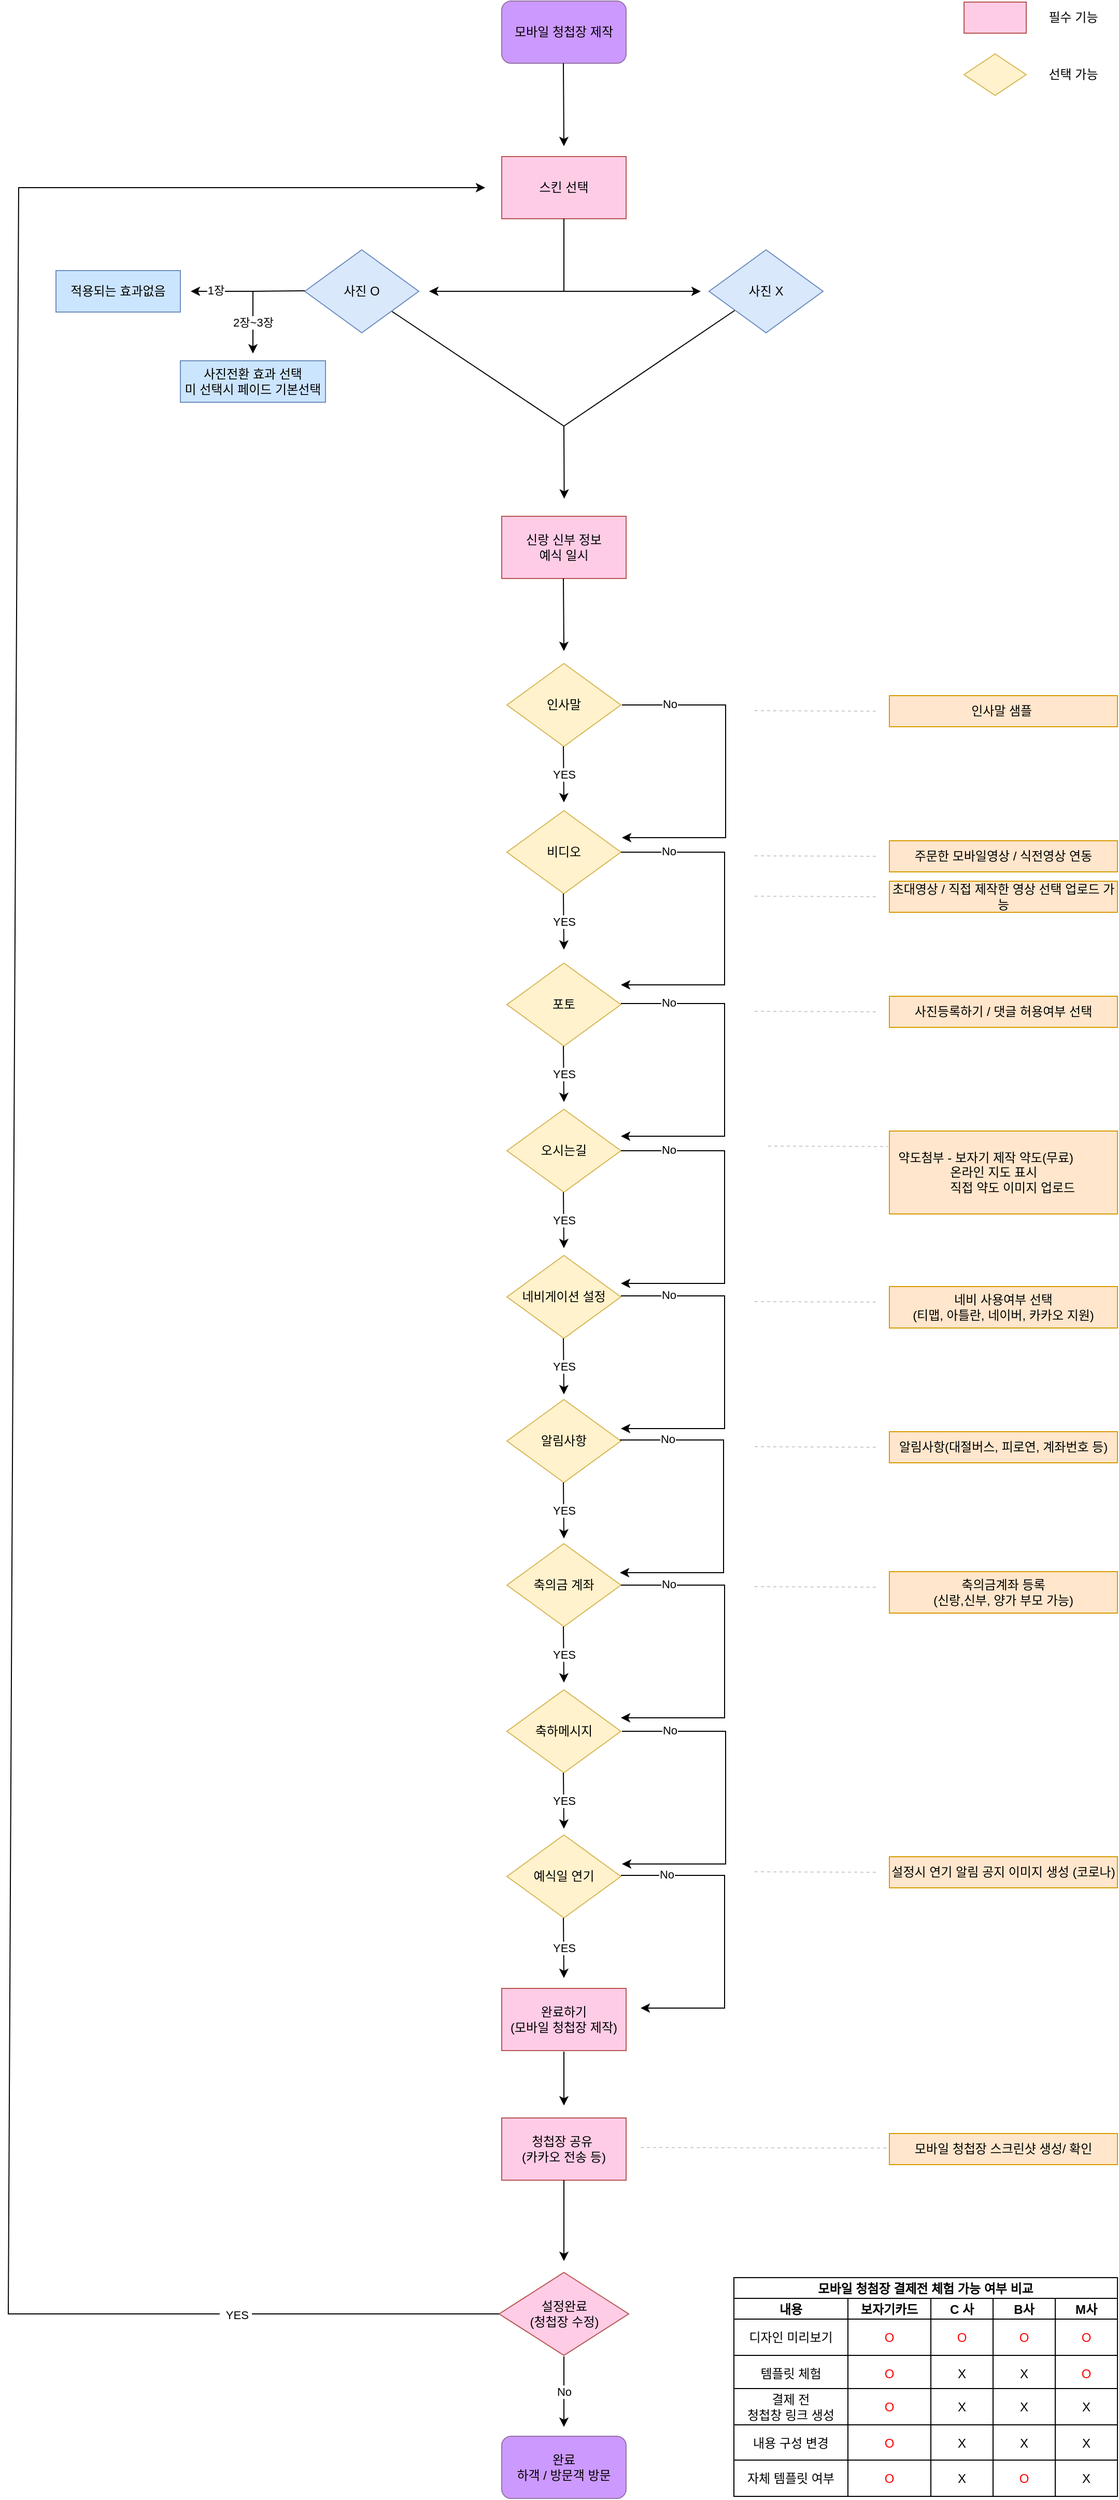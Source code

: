<mxfile version="16.2.4" type="github">
  <diagram id="C46EihjHqX5qRfAGSEHO" name="Page-1">
    <mxGraphModel dx="1904" dy="1021" grid="1" gridSize="10" guides="1" tooltips="1" connect="1" arrows="1" fold="1" page="1" pageScale="1" pageWidth="1169" pageHeight="827" math="0" shadow="0">
      <root>
        <mxCell id="0" />
        <mxCell id="1" parent="0" />
        <mxCell id="3d1nBrbwUyjpSrx7yAmw-16" value="" style="endArrow=none;html=1;rounded=0;" parent="1" target="3d1nBrbwUyjpSrx7yAmw-2" edge="1">
          <mxGeometry width="50" height="50" relative="1" as="geometry">
            <mxPoint x="606" y="450" as="sourcePoint" />
            <mxPoint x="407" y="360" as="targetPoint" />
          </mxGeometry>
        </mxCell>
        <mxCell id="3d1nBrbwUyjpSrx7yAmw-17" value="" style="endArrow=none;html=1;rounded=0;exitX=0.235;exitY=0.722;exitDx=0;exitDy=0;exitPerimeter=0;" parent="1" source="3d1nBrbwUyjpSrx7yAmw-6" edge="1">
          <mxGeometry width="50" height="50" relative="1" as="geometry">
            <mxPoint x="769.517" y="339.285" as="sourcePoint" />
            <mxPoint x="606" y="450" as="targetPoint" />
          </mxGeometry>
        </mxCell>
        <mxCell id="3d1nBrbwUyjpSrx7yAmw-1" value="모바일 청첩장 제작" style="rounded=1;whiteSpace=wrap;html=1;fillColor=#CC99FF;strokeColor=#9673a6;" parent="1" vertex="1">
          <mxGeometry x="546" y="40" width="120" height="60" as="geometry" />
        </mxCell>
        <mxCell id="3d1nBrbwUyjpSrx7yAmw-2" value="사진 O" style="rhombus;whiteSpace=wrap;html=1;fillColor=#dae8fc;strokeColor=#6c8ebf;" parent="1" vertex="1">
          <mxGeometry x="356" y="280" width="110" height="80" as="geometry" />
        </mxCell>
        <mxCell id="3d1nBrbwUyjpSrx7yAmw-3" value="" style="endArrow=classic;html=1;rounded=0;" parent="1" edge="1">
          <mxGeometry width="50" height="50" relative="1" as="geometry">
            <mxPoint x="668" y="320" as="sourcePoint" />
            <mxPoint x="738" y="320" as="targetPoint" />
          </mxGeometry>
        </mxCell>
        <mxCell id="3d1nBrbwUyjpSrx7yAmw-4" value="" style="endArrow=classic;html=1;rounded=0;" parent="1" edge="1">
          <mxGeometry width="50" height="50" relative="1" as="geometry">
            <mxPoint x="706" y="320" as="sourcePoint" />
            <mxPoint x="476" y="320" as="targetPoint" />
          </mxGeometry>
        </mxCell>
        <mxCell id="3d1nBrbwUyjpSrx7yAmw-5" value="스킨 선택" style="rounded=0;whiteSpace=wrap;html=1;fillColor=#FFCCE6;strokeColor=#b85450;" parent="1" vertex="1">
          <mxGeometry x="546" y="190" width="120" height="60" as="geometry" />
        </mxCell>
        <mxCell id="3d1nBrbwUyjpSrx7yAmw-6" value="사진 X" style="rhombus;whiteSpace=wrap;html=1;fillColor=#dae8fc;strokeColor=#6c8ebf;" parent="1" vertex="1">
          <mxGeometry x="746" y="280" width="110" height="80" as="geometry" />
        </mxCell>
        <mxCell id="3d1nBrbwUyjpSrx7yAmw-7" value="" style="endArrow=none;html=1;rounded=0;entryX=0.5;entryY=1;entryDx=0;entryDy=0;" parent="1" target="3d1nBrbwUyjpSrx7yAmw-5" edge="1">
          <mxGeometry width="50" height="50" relative="1" as="geometry">
            <mxPoint x="606" y="320" as="sourcePoint" />
            <mxPoint x="631" y="260" as="targetPoint" />
          </mxGeometry>
        </mxCell>
        <mxCell id="3d1nBrbwUyjpSrx7yAmw-8" value="" style="endArrow=none;html=1;rounded=0;" parent="1" edge="1">
          <mxGeometry width="50" height="50" relative="1" as="geometry">
            <mxPoint x="306" y="320" as="sourcePoint" />
            <mxPoint x="356" y="319.5" as="targetPoint" />
          </mxGeometry>
        </mxCell>
        <mxCell id="3d1nBrbwUyjpSrx7yAmw-9" value="" style="endArrow=classic;html=1;rounded=0;" parent="1" edge="1">
          <mxGeometry width="50" height="50" relative="1" as="geometry">
            <mxPoint x="306" y="320" as="sourcePoint" />
            <mxPoint x="246" y="320" as="targetPoint" />
          </mxGeometry>
        </mxCell>
        <mxCell id="3d1nBrbwUyjpSrx7yAmw-13" value="1장" style="edgeLabel;html=1;align=center;verticalAlign=middle;resizable=0;points=[];" parent="3d1nBrbwUyjpSrx7yAmw-9" vertex="1" connectable="0">
          <mxGeometry x="0.2" y="-1" relative="1" as="geometry">
            <mxPoint as="offset" />
          </mxGeometry>
        </mxCell>
        <mxCell id="3d1nBrbwUyjpSrx7yAmw-12" value="2장~3장" style="endArrow=classic;html=1;rounded=0;" parent="1" edge="1">
          <mxGeometry width="50" height="50" relative="1" as="geometry">
            <mxPoint x="306" y="320" as="sourcePoint" />
            <mxPoint x="306" y="380" as="targetPoint" />
          </mxGeometry>
        </mxCell>
        <mxCell id="3d1nBrbwUyjpSrx7yAmw-14" value="적용되는 효과없음" style="rounded=0;whiteSpace=wrap;html=1;fillColor=#CCE5FF;strokeColor=#6c8ebf;" parent="1" vertex="1">
          <mxGeometry x="116" y="300" width="120" height="40" as="geometry" />
        </mxCell>
        <mxCell id="3d1nBrbwUyjpSrx7yAmw-15" value="사진전환 효과 선택&lt;br&gt;미 선택시 페이드 기본선택" style="rounded=0;whiteSpace=wrap;html=1;fillColor=#CCE5FF;strokeColor=#6c8ebf;" parent="1" vertex="1">
          <mxGeometry x="236" y="387" width="140" height="40" as="geometry" />
        </mxCell>
        <mxCell id="3d1nBrbwUyjpSrx7yAmw-18" value="" style="endArrow=classic;html=1;rounded=0;" parent="1" edge="1">
          <mxGeometry width="50" height="50" relative="1" as="geometry">
            <mxPoint x="606" y="450" as="sourcePoint" />
            <mxPoint x="606.29" y="520" as="targetPoint" />
          </mxGeometry>
        </mxCell>
        <mxCell id="3d1nBrbwUyjpSrx7yAmw-19" value="신랑 신부 정보&lt;br&gt;예식 일시" style="rounded=0;whiteSpace=wrap;html=1;fillColor=#FFCCE6;strokeColor=#b85450;" parent="1" vertex="1">
          <mxGeometry x="546" y="537" width="120" height="60" as="geometry" />
        </mxCell>
        <mxCell id="3d1nBrbwUyjpSrx7yAmw-20" value="인사말" style="rhombus;whiteSpace=wrap;html=1;fillColor=#fff2cc;strokeColor=#d6b656;" parent="1" vertex="1">
          <mxGeometry x="551" y="679" width="110" height="80" as="geometry" />
        </mxCell>
        <mxCell id="3d1nBrbwUyjpSrx7yAmw-21" value="비디오" style="rhombus;whiteSpace=wrap;html=1;fillColor=#fff2cc;strokeColor=#d6b656;" parent="1" vertex="1">
          <mxGeometry x="551" y="821" width="110" height="80" as="geometry" />
        </mxCell>
        <mxCell id="3d1nBrbwUyjpSrx7yAmw-22" value="포토" style="rhombus;whiteSpace=wrap;html=1;fillColor=#fff2cc;strokeColor=#d6b656;" parent="1" vertex="1">
          <mxGeometry x="551" y="968" width="110" height="80" as="geometry" />
        </mxCell>
        <mxCell id="3d1nBrbwUyjpSrx7yAmw-23" value="오시는길" style="rhombus;whiteSpace=wrap;html=1;fillColor=#fff2cc;strokeColor=#d6b656;" parent="1" vertex="1">
          <mxGeometry x="551" y="1109" width="110" height="80" as="geometry" />
        </mxCell>
        <mxCell id="3d1nBrbwUyjpSrx7yAmw-24" value="네비게이션 설정" style="rhombus;whiteSpace=wrap;html=1;fillColor=#fff2cc;strokeColor=#d6b656;" parent="1" vertex="1">
          <mxGeometry x="551" y="1250" width="110" height="80" as="geometry" />
        </mxCell>
        <mxCell id="3d1nBrbwUyjpSrx7yAmw-25" value="알림사항" style="rhombus;whiteSpace=wrap;html=1;fillColor=#fff2cc;strokeColor=#d6b656;" parent="1" vertex="1">
          <mxGeometry x="551" y="1389" width="110" height="80" as="geometry" />
        </mxCell>
        <mxCell id="3d1nBrbwUyjpSrx7yAmw-26" value="축의금 계좌" style="rhombus;whiteSpace=wrap;html=1;fillColor=#fff2cc;strokeColor=#d6b656;" parent="1" vertex="1">
          <mxGeometry x="551" y="1528" width="110" height="80" as="geometry" />
        </mxCell>
        <mxCell id="3d1nBrbwUyjpSrx7yAmw-27" value="축하메시지" style="rhombus;whiteSpace=wrap;html=1;fillColor=#fff2cc;strokeColor=#d6b656;" parent="1" vertex="1">
          <mxGeometry x="551" y="1669" width="110" height="80" as="geometry" />
        </mxCell>
        <mxCell id="3d1nBrbwUyjpSrx7yAmw-28" value="예식일 연기" style="rhombus;whiteSpace=wrap;html=1;fillColor=#fff2cc;strokeColor=#d6b656;" parent="1" vertex="1">
          <mxGeometry x="551" y="1809" width="110" height="80" as="geometry" />
        </mxCell>
        <mxCell id="3d1nBrbwUyjpSrx7yAmw-29" value="" style="endArrow=classic;html=1;rounded=0;" parent="1" edge="1">
          <mxGeometry width="50" height="50" relative="1" as="geometry">
            <mxPoint x="605.5" y="597" as="sourcePoint" />
            <mxPoint x="606" y="667" as="targetPoint" />
          </mxGeometry>
        </mxCell>
        <mxCell id="3d1nBrbwUyjpSrx7yAmw-30" value="YES" style="endArrow=classic;html=1;rounded=0;entryX=0.5;entryY=0;entryDx=0;entryDy=0;" parent="1" edge="1">
          <mxGeometry width="50" height="50" relative="1" as="geometry">
            <mxPoint x="605.5" y="759" as="sourcePoint" />
            <mxPoint x="606" y="813" as="targetPoint" />
          </mxGeometry>
        </mxCell>
        <mxCell id="3d1nBrbwUyjpSrx7yAmw-32" value="" style="endArrow=classic;html=1;rounded=0;" parent="1" edge="1">
          <mxGeometry width="50" height="50" relative="1" as="geometry">
            <mxPoint x="662" y="719" as="sourcePoint" />
            <mxPoint x="662" y="847" as="targetPoint" />
            <Array as="points">
              <mxPoint x="762" y="719" />
              <mxPoint x="762" y="847" />
            </Array>
          </mxGeometry>
        </mxCell>
        <mxCell id="3d1nBrbwUyjpSrx7yAmw-33" value="No" style="edgeLabel;html=1;align=center;verticalAlign=middle;resizable=0;points=[];" parent="3d1nBrbwUyjpSrx7yAmw-32" vertex="1" connectable="0">
          <mxGeometry x="-0.72" y="1" relative="1" as="geometry">
            <mxPoint as="offset" />
          </mxGeometry>
        </mxCell>
        <mxCell id="3d1nBrbwUyjpSrx7yAmw-36" value="" style="endArrow=classic;html=1;rounded=0;" parent="1" edge="1">
          <mxGeometry width="50" height="50" relative="1" as="geometry">
            <mxPoint x="661" y="861" as="sourcePoint" />
            <mxPoint x="661" y="989" as="targetPoint" />
            <Array as="points">
              <mxPoint x="761" y="861" />
              <mxPoint x="761" y="989" />
            </Array>
          </mxGeometry>
        </mxCell>
        <mxCell id="3d1nBrbwUyjpSrx7yAmw-37" value="No" style="edgeLabel;html=1;align=center;verticalAlign=middle;resizable=0;points=[];" parent="3d1nBrbwUyjpSrx7yAmw-36" vertex="1" connectable="0">
          <mxGeometry x="-0.72" y="1" relative="1" as="geometry">
            <mxPoint as="offset" />
          </mxGeometry>
        </mxCell>
        <mxCell id="3d1nBrbwUyjpSrx7yAmw-38" value="" style="endArrow=classic;html=1;rounded=0;" parent="1" edge="1">
          <mxGeometry width="50" height="50" relative="1" as="geometry">
            <mxPoint x="661" y="1007" as="sourcePoint" />
            <mxPoint x="661" y="1135" as="targetPoint" />
            <Array as="points">
              <mxPoint x="761" y="1007" />
              <mxPoint x="761" y="1135" />
            </Array>
          </mxGeometry>
        </mxCell>
        <mxCell id="3d1nBrbwUyjpSrx7yAmw-39" value="No" style="edgeLabel;html=1;align=center;verticalAlign=middle;resizable=0;points=[];" parent="3d1nBrbwUyjpSrx7yAmw-38" vertex="1" connectable="0">
          <mxGeometry x="-0.72" y="1" relative="1" as="geometry">
            <mxPoint as="offset" />
          </mxGeometry>
        </mxCell>
        <mxCell id="3d1nBrbwUyjpSrx7yAmw-40" value="" style="endArrow=classic;html=1;rounded=0;" parent="1" edge="1">
          <mxGeometry width="50" height="50" relative="1" as="geometry">
            <mxPoint x="661" y="1149" as="sourcePoint" />
            <mxPoint x="661" y="1277" as="targetPoint" />
            <Array as="points">
              <mxPoint x="761" y="1149" />
              <mxPoint x="761" y="1277" />
            </Array>
          </mxGeometry>
        </mxCell>
        <mxCell id="3d1nBrbwUyjpSrx7yAmw-41" value="No" style="edgeLabel;html=1;align=center;verticalAlign=middle;resizable=0;points=[];" parent="3d1nBrbwUyjpSrx7yAmw-40" vertex="1" connectable="0">
          <mxGeometry x="-0.72" y="1" relative="1" as="geometry">
            <mxPoint as="offset" />
          </mxGeometry>
        </mxCell>
        <mxCell id="3d1nBrbwUyjpSrx7yAmw-42" value="" style="endArrow=classic;html=1;rounded=0;" parent="1" edge="1">
          <mxGeometry width="50" height="50" relative="1" as="geometry">
            <mxPoint x="661" y="1289" as="sourcePoint" />
            <mxPoint x="661" y="1417" as="targetPoint" />
            <Array as="points">
              <mxPoint x="761" y="1289" />
              <mxPoint x="761" y="1417" />
            </Array>
          </mxGeometry>
        </mxCell>
        <mxCell id="3d1nBrbwUyjpSrx7yAmw-43" value="No" style="edgeLabel;html=1;align=center;verticalAlign=middle;resizable=0;points=[];" parent="3d1nBrbwUyjpSrx7yAmw-42" vertex="1" connectable="0">
          <mxGeometry x="-0.72" y="1" relative="1" as="geometry">
            <mxPoint as="offset" />
          </mxGeometry>
        </mxCell>
        <mxCell id="3d1nBrbwUyjpSrx7yAmw-44" value="" style="endArrow=classic;html=1;rounded=0;" parent="1" edge="1">
          <mxGeometry width="50" height="50" relative="1" as="geometry">
            <mxPoint x="660" y="1428" as="sourcePoint" />
            <mxPoint x="660" y="1556" as="targetPoint" />
            <Array as="points">
              <mxPoint x="760" y="1428" />
              <mxPoint x="760" y="1556" />
            </Array>
          </mxGeometry>
        </mxCell>
        <mxCell id="3d1nBrbwUyjpSrx7yAmw-45" value="No" style="edgeLabel;html=1;align=center;verticalAlign=middle;resizable=0;points=[];" parent="3d1nBrbwUyjpSrx7yAmw-44" vertex="1" connectable="0">
          <mxGeometry x="-0.72" y="1" relative="1" as="geometry">
            <mxPoint as="offset" />
          </mxGeometry>
        </mxCell>
        <mxCell id="3d1nBrbwUyjpSrx7yAmw-46" value="" style="endArrow=classic;html=1;rounded=0;" parent="1" edge="1">
          <mxGeometry width="50" height="50" relative="1" as="geometry">
            <mxPoint x="661" y="1568" as="sourcePoint" />
            <mxPoint x="661" y="1696" as="targetPoint" />
            <Array as="points">
              <mxPoint x="761" y="1568" />
              <mxPoint x="761" y="1696" />
            </Array>
          </mxGeometry>
        </mxCell>
        <mxCell id="3d1nBrbwUyjpSrx7yAmw-47" value="No" style="edgeLabel;html=1;align=center;verticalAlign=middle;resizable=0;points=[];" parent="3d1nBrbwUyjpSrx7yAmw-46" vertex="1" connectable="0">
          <mxGeometry x="-0.72" y="1" relative="1" as="geometry">
            <mxPoint as="offset" />
          </mxGeometry>
        </mxCell>
        <mxCell id="3d1nBrbwUyjpSrx7yAmw-48" value="" style="endArrow=classic;html=1;rounded=0;" parent="1" edge="1">
          <mxGeometry width="50" height="50" relative="1" as="geometry">
            <mxPoint x="662" y="1709" as="sourcePoint" />
            <mxPoint x="662" y="1837" as="targetPoint" />
            <Array as="points">
              <mxPoint x="762" y="1709" />
              <mxPoint x="762" y="1837" />
            </Array>
          </mxGeometry>
        </mxCell>
        <mxCell id="3d1nBrbwUyjpSrx7yAmw-49" value="No" style="edgeLabel;html=1;align=center;verticalAlign=middle;resizable=0;points=[];" parent="3d1nBrbwUyjpSrx7yAmw-48" vertex="1" connectable="0">
          <mxGeometry x="-0.72" y="1" relative="1" as="geometry">
            <mxPoint as="offset" />
          </mxGeometry>
        </mxCell>
        <mxCell id="3d1nBrbwUyjpSrx7yAmw-50" value="YES" style="endArrow=classic;html=1;rounded=0;entryX=0.5;entryY=0;entryDx=0;entryDy=0;" parent="1" edge="1">
          <mxGeometry width="50" height="50" relative="1" as="geometry">
            <mxPoint x="605.5" y="901" as="sourcePoint" />
            <mxPoint x="606" y="955" as="targetPoint" />
          </mxGeometry>
        </mxCell>
        <mxCell id="3d1nBrbwUyjpSrx7yAmw-51" value="YES" style="endArrow=classic;html=1;rounded=0;entryX=0.5;entryY=0;entryDx=0;entryDy=0;" parent="1" edge="1">
          <mxGeometry width="50" height="50" relative="1" as="geometry">
            <mxPoint x="605.5" y="1048" as="sourcePoint" />
            <mxPoint x="606" y="1102" as="targetPoint" />
          </mxGeometry>
        </mxCell>
        <mxCell id="3d1nBrbwUyjpSrx7yAmw-52" value="YES" style="endArrow=classic;html=1;rounded=0;entryX=0.5;entryY=0;entryDx=0;entryDy=0;" parent="1" edge="1">
          <mxGeometry width="50" height="50" relative="1" as="geometry">
            <mxPoint x="605.5" y="1189" as="sourcePoint" />
            <mxPoint x="606" y="1243" as="targetPoint" />
          </mxGeometry>
        </mxCell>
        <mxCell id="3d1nBrbwUyjpSrx7yAmw-53" value="YES" style="endArrow=classic;html=1;rounded=0;entryX=0.5;entryY=0;entryDx=0;entryDy=0;" parent="1" edge="1">
          <mxGeometry width="50" height="50" relative="1" as="geometry">
            <mxPoint x="605.5" y="1330" as="sourcePoint" />
            <mxPoint x="606" y="1384" as="targetPoint" />
          </mxGeometry>
        </mxCell>
        <mxCell id="3d1nBrbwUyjpSrx7yAmw-54" value="YES" style="endArrow=classic;html=1;rounded=0;entryX=0.5;entryY=0;entryDx=0;entryDy=0;" parent="1" edge="1">
          <mxGeometry width="50" height="50" relative="1" as="geometry">
            <mxPoint x="605.5" y="1469" as="sourcePoint" />
            <mxPoint x="606" y="1523" as="targetPoint" />
          </mxGeometry>
        </mxCell>
        <mxCell id="3d1nBrbwUyjpSrx7yAmw-55" value="YES" style="endArrow=classic;html=1;rounded=0;entryX=0.5;entryY=0;entryDx=0;entryDy=0;" parent="1" edge="1">
          <mxGeometry width="50" height="50" relative="1" as="geometry">
            <mxPoint x="605.5" y="1608" as="sourcePoint" />
            <mxPoint x="606" y="1662" as="targetPoint" />
          </mxGeometry>
        </mxCell>
        <mxCell id="3d1nBrbwUyjpSrx7yAmw-56" value="YES" style="endArrow=classic;html=1;rounded=0;entryX=0.5;entryY=0;entryDx=0;entryDy=0;" parent="1" edge="1">
          <mxGeometry width="50" height="50" relative="1" as="geometry">
            <mxPoint x="605.5" y="1749" as="sourcePoint" />
            <mxPoint x="606" y="1803" as="targetPoint" />
          </mxGeometry>
        </mxCell>
        <mxCell id="3d1nBrbwUyjpSrx7yAmw-57" value="" style="endArrow=classic;html=1;rounded=0;" parent="1" edge="1">
          <mxGeometry width="50" height="50" relative="1" as="geometry">
            <mxPoint x="661" y="1848" as="sourcePoint" />
            <mxPoint x="680" y="1976" as="targetPoint" />
            <Array as="points">
              <mxPoint x="761" y="1848" />
              <mxPoint x="761" y="1976" />
            </Array>
          </mxGeometry>
        </mxCell>
        <mxCell id="3d1nBrbwUyjpSrx7yAmw-58" value="No" style="edgeLabel;html=1;align=center;verticalAlign=middle;resizable=0;points=[];" parent="3d1nBrbwUyjpSrx7yAmw-57" vertex="1" connectable="0">
          <mxGeometry x="-0.72" y="1" relative="1" as="geometry">
            <mxPoint as="offset" />
          </mxGeometry>
        </mxCell>
        <mxCell id="3d1nBrbwUyjpSrx7yAmw-59" value="YES" style="endArrow=classic;html=1;rounded=0;" parent="1" edge="1">
          <mxGeometry width="50" height="50" relative="1" as="geometry">
            <mxPoint x="605.5" y="1889" as="sourcePoint" />
            <mxPoint x="606" y="1947" as="targetPoint" />
          </mxGeometry>
        </mxCell>
        <mxCell id="3d1nBrbwUyjpSrx7yAmw-61" value="완료하기&lt;br&gt;(모바일 청첩장 제작)" style="rounded=0;whiteSpace=wrap;html=1;fillColor=#FFCCE6;strokeColor=#b85450;" parent="1" vertex="1">
          <mxGeometry x="546" y="1957" width="120" height="60" as="geometry" />
        </mxCell>
        <mxCell id="3d1nBrbwUyjpSrx7yAmw-62" value="청첩장 공유&amp;nbsp;&lt;br&gt;(카카오 전송 등)" style="rounded=0;whiteSpace=wrap;html=1;fillColor=#FFCCE6;strokeColor=#b85450;" parent="1" vertex="1">
          <mxGeometry x="546" y="2082" width="120" height="60" as="geometry" />
        </mxCell>
        <mxCell id="3d1nBrbwUyjpSrx7yAmw-63" value="모바일 청첩장 스크린샷 생성/ 확인" style="rounded=0;whiteSpace=wrap;html=1;fillColor=#ffe6cc;strokeColor=#d79b00;" parent="1" vertex="1">
          <mxGeometry x="920" y="2097" width="220" height="30" as="geometry" />
        </mxCell>
        <mxCell id="3d1nBrbwUyjpSrx7yAmw-64" value="설정완료&lt;br&gt;(청첩장 수정)" style="rhombus;whiteSpace=wrap;html=1;fillColor=#FFCCE6;strokeColor=#b85450;" parent="1" vertex="1">
          <mxGeometry x="543.5" y="2231" width="125" height="80" as="geometry" />
        </mxCell>
        <mxCell id="3d1nBrbwUyjpSrx7yAmw-65" value="No" style="endArrow=classic;html=1;rounded=0;" parent="1" edge="1">
          <mxGeometry width="50" height="50" relative="1" as="geometry">
            <mxPoint x="606" y="2312" as="sourcePoint" />
            <mxPoint x="606" y="2380" as="targetPoint" />
          </mxGeometry>
        </mxCell>
        <mxCell id="3d1nBrbwUyjpSrx7yAmw-67" value="완료&lt;br&gt;하객 / 방문객 방문" style="rounded=1;whiteSpace=wrap;html=1;fillColor=#CC99FF;strokeColor=#9673a6;" parent="1" vertex="1">
          <mxGeometry x="546" y="2389" width="120" height="60" as="geometry" />
        </mxCell>
        <mxCell id="3d1nBrbwUyjpSrx7yAmw-68" value="" style="endArrow=classic;html=1;rounded=0;exitX=0;exitY=0.5;exitDx=0;exitDy=0;" parent="1" source="3d1nBrbwUyjpSrx7yAmw-64" edge="1">
          <mxGeometry width="50" height="50" relative="1" as="geometry">
            <mxPoint x="281" y="2150" as="sourcePoint" />
            <mxPoint x="530" y="220" as="targetPoint" />
            <Array as="points">
              <mxPoint x="70" y="2271" />
              <mxPoint x="80" y="220" />
            </Array>
          </mxGeometry>
        </mxCell>
        <mxCell id="3d1nBrbwUyjpSrx7yAmw-69" value="&amp;nbsp; YES&amp;nbsp;" style="edgeLabel;html=1;align=center;verticalAlign=middle;resizable=0;points=[];" parent="3d1nBrbwUyjpSrx7yAmw-68" vertex="1" connectable="0">
          <mxGeometry x="-0.829" y="1" relative="1" as="geometry">
            <mxPoint as="offset" />
          </mxGeometry>
        </mxCell>
        <mxCell id="3d1nBrbwUyjpSrx7yAmw-70" value="" style="endArrow=classic;html=1;rounded=0;" parent="1" edge="1">
          <mxGeometry width="50" height="50" relative="1" as="geometry">
            <mxPoint x="605.5" y="100" as="sourcePoint" />
            <mxPoint x="606" y="180" as="targetPoint" />
          </mxGeometry>
        </mxCell>
        <mxCell id="3d1nBrbwUyjpSrx7yAmw-71" value="" style="endArrow=none;dashed=1;html=1;rounded=0;strokeColor=#cccccc;" parent="1" edge="1">
          <mxGeometry width="50" height="50" relative="1" as="geometry">
            <mxPoint x="680" y="2110.5" as="sourcePoint" />
            <mxPoint x="920" y="2111" as="targetPoint" />
          </mxGeometry>
        </mxCell>
        <mxCell id="3d1nBrbwUyjpSrx7yAmw-96" value="인사말 샘플&amp;nbsp;" style="rounded=0;whiteSpace=wrap;html=1;fillColor=#ffe6cc;strokeColor=#d79b00;" parent="1" vertex="1">
          <mxGeometry x="920" y="710" width="220" height="30" as="geometry" />
        </mxCell>
        <mxCell id="3d1nBrbwUyjpSrx7yAmw-97" value="" style="endArrow=none;dashed=1;html=1;rounded=0;strokeColor=#cccccc;" parent="1" edge="1">
          <mxGeometry width="50" height="50" relative="1" as="geometry">
            <mxPoint x="790" y="724.5" as="sourcePoint" />
            <mxPoint x="910" y="725" as="targetPoint" />
          </mxGeometry>
        </mxCell>
        <mxCell id="kJEBiMtAo49-GhS031TC-1" value="" style="endArrow=classic;html=1;rounded=0;" parent="1" edge="1">
          <mxGeometry width="50" height="50" relative="1" as="geometry">
            <mxPoint x="606" y="2018" as="sourcePoint" />
            <mxPoint x="606" y="2070" as="targetPoint" />
          </mxGeometry>
        </mxCell>
        <mxCell id="kJEBiMtAo49-GhS031TC-2" value="" style="endArrow=classic;html=1;rounded=0;" parent="1" edge="1">
          <mxGeometry width="50" height="50" relative="1" as="geometry">
            <mxPoint x="606.0" y="2142.0" as="sourcePoint" />
            <mxPoint x="606" y="2220" as="targetPoint" />
          </mxGeometry>
        </mxCell>
        <mxCell id="kJEBiMtAo49-GhS031TC-24" value="모바일 청첨장 결제전 체험 가능 여부 비교" style="swimlane;childLayout=stackLayout;resizeParent=1;resizeParentMax=0;startSize=20;" parent="1" vertex="1">
          <mxGeometry x="770" y="2236" width="370" height="211" as="geometry" />
        </mxCell>
        <mxCell id="kJEBiMtAo49-GhS031TC-25" value="내용" style="swimlane;startSize=20;" parent="kJEBiMtAo49-GhS031TC-24" vertex="1">
          <mxGeometry y="20" width="110" height="191" as="geometry" />
        </mxCell>
        <mxCell id="kJEBiMtAo49-GhS031TC-41" value="템플릿 체험" style="whiteSpace=wrap;html=1;" parent="kJEBiMtAo49-GhS031TC-25" vertex="1">
          <mxGeometry y="55" width="110" height="35" as="geometry" />
        </mxCell>
        <mxCell id="kJEBiMtAo49-GhS031TC-46" value="결제 전 &lt;br&gt;청첩창 링크 생성" style="whiteSpace=wrap;html=1;" parent="kJEBiMtAo49-GhS031TC-25" vertex="1">
          <mxGeometry y="87" width="110" height="35" as="geometry" />
        </mxCell>
        <mxCell id="kJEBiMtAo49-GhS031TC-63" value="내용 구성 변경" style="whiteSpace=wrap;html=1;" parent="kJEBiMtAo49-GhS031TC-25" vertex="1">
          <mxGeometry y="122" width="110" height="35" as="geometry" />
        </mxCell>
        <mxCell id="kJEBiMtAo49-GhS031TC-68" value="자체 템플릿 여부" style="whiteSpace=wrap;html=1;" parent="kJEBiMtAo49-GhS031TC-25" vertex="1">
          <mxGeometry y="156" width="110" height="35" as="geometry" />
        </mxCell>
        <mxCell id="K7bSYZE1TuhJOQHtHO02-144" value="디자인 미리보기" style="whiteSpace=wrap;html=1;" vertex="1" parent="kJEBiMtAo49-GhS031TC-25">
          <mxGeometry y="20" width="110" height="35" as="geometry" />
        </mxCell>
        <mxCell id="kJEBiMtAo49-GhS031TC-36" value="보자기카드" style="swimlane;startSize=20;" parent="kJEBiMtAo49-GhS031TC-24" vertex="1">
          <mxGeometry x="110" y="20" width="80" height="191" as="geometry" />
        </mxCell>
        <mxCell id="K7bSYZE1TuhJOQHtHO02-151" value="" style="edgeStyle=orthogonalEdgeStyle;rounded=0;orthogonalLoop=1;jettySize=auto;html=1;" edge="1" parent="kJEBiMtAo49-GhS031TC-36" source="kJEBiMtAo49-GhS031TC-42" target="K7bSYZE1TuhJOQHtHO02-145">
          <mxGeometry relative="1" as="geometry" />
        </mxCell>
        <mxCell id="kJEBiMtAo49-GhS031TC-42" value="&lt;font color=&quot;#ff0000&quot;&gt;O&lt;/font&gt;" style="whiteSpace=wrap;html=1;" parent="kJEBiMtAo49-GhS031TC-36" vertex="1">
          <mxGeometry y="55" width="80" height="35" as="geometry" />
        </mxCell>
        <mxCell id="kJEBiMtAo49-GhS031TC-59" value="&lt;font color=&quot;#ff0000&quot;&gt;O&lt;/font&gt;" style="whiteSpace=wrap;html=1;" parent="kJEBiMtAo49-GhS031TC-36" vertex="1">
          <mxGeometry y="87" width="80" height="35" as="geometry" />
        </mxCell>
        <mxCell id="kJEBiMtAo49-GhS031TC-64" value="&lt;font color=&quot;#ff0000&quot;&gt;O&lt;/font&gt;" style="whiteSpace=wrap;html=1;" parent="kJEBiMtAo49-GhS031TC-36" vertex="1">
          <mxGeometry y="122" width="80" height="35" as="geometry" />
        </mxCell>
        <mxCell id="kJEBiMtAo49-GhS031TC-69" value="&lt;font color=&quot;#ff0000&quot;&gt;O&lt;/font&gt;" style="whiteSpace=wrap;html=1;" parent="kJEBiMtAo49-GhS031TC-36" vertex="1">
          <mxGeometry y="156" width="80" height="35" as="geometry" />
        </mxCell>
        <mxCell id="K7bSYZE1TuhJOQHtHO02-145" value="&lt;font color=&quot;#ff0000&quot;&gt;O&lt;/font&gt;" style="whiteSpace=wrap;html=1;" vertex="1" parent="kJEBiMtAo49-GhS031TC-36">
          <mxGeometry y="20" width="80" height="35" as="geometry" />
        </mxCell>
        <mxCell id="kJEBiMtAo49-GhS031TC-26" value="C 사" style="swimlane;startSize=20;" parent="kJEBiMtAo49-GhS031TC-24" vertex="1">
          <mxGeometry x="190" y="20" width="60" height="191" as="geometry" />
        </mxCell>
        <mxCell id="kJEBiMtAo49-GhS031TC-43" value="X" style="whiteSpace=wrap;html=1;" parent="kJEBiMtAo49-GhS031TC-26" vertex="1">
          <mxGeometry y="55" width="60" height="35" as="geometry" />
        </mxCell>
        <mxCell id="kJEBiMtAo49-GhS031TC-60" value="X" style="whiteSpace=wrap;html=1;" parent="kJEBiMtAo49-GhS031TC-26" vertex="1">
          <mxGeometry y="87" width="60" height="35" as="geometry" />
        </mxCell>
        <mxCell id="kJEBiMtAo49-GhS031TC-65" value="X" style="whiteSpace=wrap;html=1;" parent="kJEBiMtAo49-GhS031TC-26" vertex="1">
          <mxGeometry y="122" width="60" height="35" as="geometry" />
        </mxCell>
        <mxCell id="kJEBiMtAo49-GhS031TC-70" value="X" style="whiteSpace=wrap;html=1;" parent="kJEBiMtAo49-GhS031TC-26" vertex="1">
          <mxGeometry y="156" width="60" height="35" as="geometry" />
        </mxCell>
        <mxCell id="K7bSYZE1TuhJOQHtHO02-146" value="&lt;font color=&quot;#ff0000&quot;&gt;O&lt;/font&gt;" style="whiteSpace=wrap;html=1;" vertex="1" parent="kJEBiMtAo49-GhS031TC-26">
          <mxGeometry y="20" width="60" height="35" as="geometry" />
        </mxCell>
        <mxCell id="kJEBiMtAo49-GhS031TC-27" value="B사" style="swimlane;startSize=20;" parent="kJEBiMtAo49-GhS031TC-24" vertex="1">
          <mxGeometry x="250" y="20" width="60" height="191" as="geometry" />
        </mxCell>
        <mxCell id="kJEBiMtAo49-GhS031TC-44" value="X" style="whiteSpace=wrap;html=1;" parent="kJEBiMtAo49-GhS031TC-27" vertex="1">
          <mxGeometry y="55" width="60" height="35" as="geometry" />
        </mxCell>
        <mxCell id="kJEBiMtAo49-GhS031TC-61" value="X" style="whiteSpace=wrap;html=1;" parent="kJEBiMtAo49-GhS031TC-27" vertex="1">
          <mxGeometry y="87" width="60" height="35" as="geometry" />
        </mxCell>
        <mxCell id="kJEBiMtAo49-GhS031TC-66" value="X" style="whiteSpace=wrap;html=1;" parent="kJEBiMtAo49-GhS031TC-27" vertex="1">
          <mxGeometry y="122" width="60" height="35" as="geometry" />
        </mxCell>
        <mxCell id="kJEBiMtAo49-GhS031TC-71" value="&lt;font color=&quot;#ff0000&quot;&gt;O&lt;/font&gt;" style="whiteSpace=wrap;html=1;" parent="kJEBiMtAo49-GhS031TC-27" vertex="1">
          <mxGeometry y="156" width="60" height="35" as="geometry" />
        </mxCell>
        <mxCell id="K7bSYZE1TuhJOQHtHO02-147" value="&lt;font color=&quot;#ff0000&quot;&gt;O&lt;/font&gt;" style="whiteSpace=wrap;html=1;" vertex="1" parent="kJEBiMtAo49-GhS031TC-27">
          <mxGeometry y="20" width="60" height="35" as="geometry" />
        </mxCell>
        <mxCell id="kJEBiMtAo49-GhS031TC-28" value="M사" style="swimlane;startSize=20;" parent="kJEBiMtAo49-GhS031TC-24" vertex="1">
          <mxGeometry x="310" y="20" width="60" height="191" as="geometry">
            <mxRectangle x="360" y="20" width="30" height="460" as="alternateBounds" />
          </mxGeometry>
        </mxCell>
        <mxCell id="kJEBiMtAo49-GhS031TC-45" value="&lt;font color=&quot;#ff0000&quot;&gt;O&lt;/font&gt;" style="whiteSpace=wrap;html=1;" parent="kJEBiMtAo49-GhS031TC-28" vertex="1">
          <mxGeometry y="55" width="60" height="35" as="geometry" />
        </mxCell>
        <mxCell id="kJEBiMtAo49-GhS031TC-62" value="X" style="whiteSpace=wrap;html=1;" parent="kJEBiMtAo49-GhS031TC-28" vertex="1">
          <mxGeometry y="87" width="60" height="35" as="geometry" />
        </mxCell>
        <mxCell id="kJEBiMtAo49-GhS031TC-67" value="X" style="whiteSpace=wrap;html=1;" parent="kJEBiMtAo49-GhS031TC-28" vertex="1">
          <mxGeometry y="122" width="60" height="35" as="geometry" />
        </mxCell>
        <mxCell id="kJEBiMtAo49-GhS031TC-72" value="X" style="whiteSpace=wrap;html=1;" parent="kJEBiMtAo49-GhS031TC-28" vertex="1">
          <mxGeometry y="156" width="60" height="35" as="geometry" />
        </mxCell>
        <mxCell id="K7bSYZE1TuhJOQHtHO02-148" value="&lt;font color=&quot;#ff0000&quot;&gt;O&lt;/font&gt;" style="whiteSpace=wrap;html=1;" vertex="1" parent="kJEBiMtAo49-GhS031TC-28">
          <mxGeometry y="20" width="60" height="35" as="geometry" />
        </mxCell>
        <mxCell id="kJEBiMtAo49-GhS031TC-4" value="설정시 연기 알림 공지 이미지 생성 (코로나)" style="rounded=0;whiteSpace=wrap;html=1;fillColor=#ffe6cc;strokeColor=#d79b00;" parent="1" vertex="1">
          <mxGeometry x="920" y="1830" width="220" height="30" as="geometry" />
        </mxCell>
        <mxCell id="kJEBiMtAo49-GhS031TC-5" value="" style="endArrow=none;dashed=1;html=1;rounded=0;strokeColor=#cccccc;" parent="1" edge="1">
          <mxGeometry width="50" height="50" relative="1" as="geometry">
            <mxPoint x="790" y="1844.5" as="sourcePoint" />
            <mxPoint x="910" y="1845" as="targetPoint" />
          </mxGeometry>
        </mxCell>
        <mxCell id="3d1nBrbwUyjpSrx7yAmw-119" value="축의금계좌 등록&lt;br&gt;(신랑,신부, 양가 부모 가능)" style="rounded=0;whiteSpace=wrap;html=1;fillColor=#ffe6cc;strokeColor=#d79b00;" parent="1" vertex="1">
          <mxGeometry x="920" y="1555" width="220" height="40" as="geometry" />
        </mxCell>
        <mxCell id="3d1nBrbwUyjpSrx7yAmw-120" value="" style="endArrow=none;dashed=1;html=1;rounded=0;strokeColor=#cccccc;" parent="1" edge="1">
          <mxGeometry width="50" height="50" relative="1" as="geometry">
            <mxPoint x="790" y="1569.5" as="sourcePoint" />
            <mxPoint x="910" y="1570" as="targetPoint" />
          </mxGeometry>
        </mxCell>
        <mxCell id="3d1nBrbwUyjpSrx7yAmw-116" value="알림사항(대절버스, 피로연, 계좌번호 등)" style="rounded=0;whiteSpace=wrap;html=1;fillColor=#ffe6cc;strokeColor=#d79b00;" parent="1" vertex="1">
          <mxGeometry x="920" y="1420" width="220" height="30" as="geometry" />
        </mxCell>
        <mxCell id="3d1nBrbwUyjpSrx7yAmw-117" value="" style="endArrow=none;dashed=1;html=1;rounded=0;strokeColor=#cccccc;" parent="1" edge="1">
          <mxGeometry width="50" height="50" relative="1" as="geometry">
            <mxPoint x="790" y="1434.5" as="sourcePoint" />
            <mxPoint x="910" y="1435" as="targetPoint" />
          </mxGeometry>
        </mxCell>
        <mxCell id="3d1nBrbwUyjpSrx7yAmw-112" value="네비 사용여부 선택&lt;br&gt;(티맵, 아틀란, 네이버, 카카오 지원)" style="rounded=0;whiteSpace=wrap;html=1;fillColor=#ffe6cc;strokeColor=#d79b00;" parent="1" vertex="1">
          <mxGeometry x="920" y="1280" width="220" height="40" as="geometry" />
        </mxCell>
        <mxCell id="3d1nBrbwUyjpSrx7yAmw-113" value="" style="endArrow=none;dashed=1;html=1;rounded=0;strokeColor=#cccccc;" parent="1" edge="1">
          <mxGeometry width="50" height="50" relative="1" as="geometry">
            <mxPoint x="790" y="1294.5" as="sourcePoint" />
            <mxPoint x="910" y="1295" as="targetPoint" />
          </mxGeometry>
        </mxCell>
        <mxCell id="3d1nBrbwUyjpSrx7yAmw-109" value="&amp;nbsp; 약도첨부 - 보자기 제작 약도(무료)&lt;br&gt;&amp;nbsp; &amp;nbsp; &amp;nbsp; &amp;nbsp; &amp;nbsp; &amp;nbsp; &amp;nbsp; &amp;nbsp; &amp;nbsp;온라인 지도 표시&lt;br&gt;&amp;nbsp; &amp;nbsp; &amp;nbsp; &amp;nbsp; &amp;nbsp; &amp;nbsp; &amp;nbsp; &amp;nbsp; &amp;nbsp;직접 약도 이미지 업로드" style="rounded=0;whiteSpace=wrap;html=1;fillColor=#ffe6cc;strokeColor=#d79b00;align=left;" parent="1" vertex="1">
          <mxGeometry x="920" y="1130" width="220" height="80" as="geometry" />
        </mxCell>
        <mxCell id="3d1nBrbwUyjpSrx7yAmw-110" value="" style="endArrow=none;dashed=1;html=1;rounded=0;strokeColor=#cccccc;" parent="1" edge="1">
          <mxGeometry width="50" height="50" relative="1" as="geometry">
            <mxPoint x="803" y="1144.5" as="sourcePoint" />
            <mxPoint x="918.543" y="1145" as="targetPoint" />
          </mxGeometry>
        </mxCell>
        <mxCell id="K7bSYZE1TuhJOQHtHO02-122" value="초대영상 / 직접 제작한 영상 선택 업로드 가능" style="rounded=0;whiteSpace=wrap;html=1;fillColor=#ffe6cc;strokeColor=#d79b00;" vertex="1" parent="1">
          <mxGeometry x="920" y="889" width="220" height="30" as="geometry" />
        </mxCell>
        <mxCell id="K7bSYZE1TuhJOQHtHO02-123" value="" style="endArrow=none;dashed=1;html=1;rounded=0;strokeColor=#cccccc;" edge="1" parent="1">
          <mxGeometry width="50" height="50" relative="1" as="geometry">
            <mxPoint x="790" y="903.5" as="sourcePoint" />
            <mxPoint x="910" y="904" as="targetPoint" />
          </mxGeometry>
        </mxCell>
        <mxCell id="3d1nBrbwUyjpSrx7yAmw-100" value="주문한 모바일영상 / 식전영상 연동" style="rounded=0;whiteSpace=wrap;html=1;fillColor=#ffe6cc;strokeColor=#d79b00;" parent="1" vertex="1">
          <mxGeometry x="920" y="850" width="220" height="30" as="geometry" />
        </mxCell>
        <mxCell id="3d1nBrbwUyjpSrx7yAmw-101" value="" style="endArrow=none;dashed=1;html=1;rounded=0;strokeColor=#cccccc;" parent="1" edge="1">
          <mxGeometry width="50" height="50" relative="1" as="geometry">
            <mxPoint x="790" y="864.5" as="sourcePoint" />
            <mxPoint x="910" y="865" as="targetPoint" />
          </mxGeometry>
        </mxCell>
        <mxCell id="3d1nBrbwUyjpSrx7yAmw-106" value="사진등록하기 / 댓글 허용여부 선택" style="rounded=0;whiteSpace=wrap;html=1;fillColor=#ffe6cc;strokeColor=#d79b00;" parent="1" vertex="1">
          <mxGeometry x="920" y="1000" width="220" height="30" as="geometry" />
        </mxCell>
        <mxCell id="3d1nBrbwUyjpSrx7yAmw-107" value="" style="endArrow=none;dashed=1;html=1;rounded=0;strokeColor=#cccccc;" parent="1" edge="1">
          <mxGeometry width="50" height="50" relative="1" as="geometry">
            <mxPoint x="790" y="1014.5" as="sourcePoint" />
            <mxPoint x="910" y="1015" as="targetPoint" />
          </mxGeometry>
        </mxCell>
        <mxCell id="K7bSYZE1TuhJOQHtHO02-124" value="" style="rounded=0;whiteSpace=wrap;html=1;fillColor=#FFCCE6;strokeColor=#b85450;" vertex="1" parent="1">
          <mxGeometry x="992" y="41" width="60" height="30" as="geometry" />
        </mxCell>
        <mxCell id="K7bSYZE1TuhJOQHtHO02-126" value="" style="rhombus;whiteSpace=wrap;html=1;fillColor=#fff2cc;strokeColor=#d6b656;" vertex="1" parent="1">
          <mxGeometry x="992" y="91" width="60" height="40" as="geometry" />
        </mxCell>
        <mxCell id="K7bSYZE1TuhJOQHtHO02-127" value="필수 기능" style="text;html=1;align=center;verticalAlign=middle;resizable=0;points=[];autosize=1;strokeColor=none;fillColor=none;" vertex="1" parent="1">
          <mxGeometry x="1067" y="46" width="60" height="20" as="geometry" />
        </mxCell>
        <mxCell id="K7bSYZE1TuhJOQHtHO02-128" value="선택 가능" style="text;html=1;align=center;verticalAlign=middle;resizable=0;points=[];autosize=1;strokeColor=none;fillColor=none;" vertex="1" parent="1">
          <mxGeometry x="1067" y="101" width="60" height="20" as="geometry" />
        </mxCell>
      </root>
    </mxGraphModel>
  </diagram>
</mxfile>
